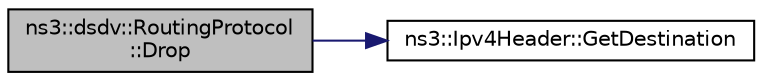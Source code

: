digraph "ns3::dsdv::RoutingProtocol::Drop"
{
 // LATEX_PDF_SIZE
  edge [fontname="Helvetica",fontsize="10",labelfontname="Helvetica",labelfontsize="10"];
  node [fontname="Helvetica",fontsize="10",shape=record];
  rankdir="LR";
  Node1 [label="ns3::dsdv::RoutingProtocol\l::Drop",height=0.2,width=0.4,color="black", fillcolor="grey75", style="filled", fontcolor="black",tooltip="Notify that packet is dropped for some reason."];
  Node1 -> Node2 [color="midnightblue",fontsize="10",style="solid",fontname="Helvetica"];
  Node2 [label="ns3::Ipv4Header::GetDestination",height=0.2,width=0.4,color="black", fillcolor="white", style="filled",URL="$classns3_1_1_ipv4_header.html#a85daf48f0effc6bce6cb5c66bf4e1576",tooltip=" "];
}
